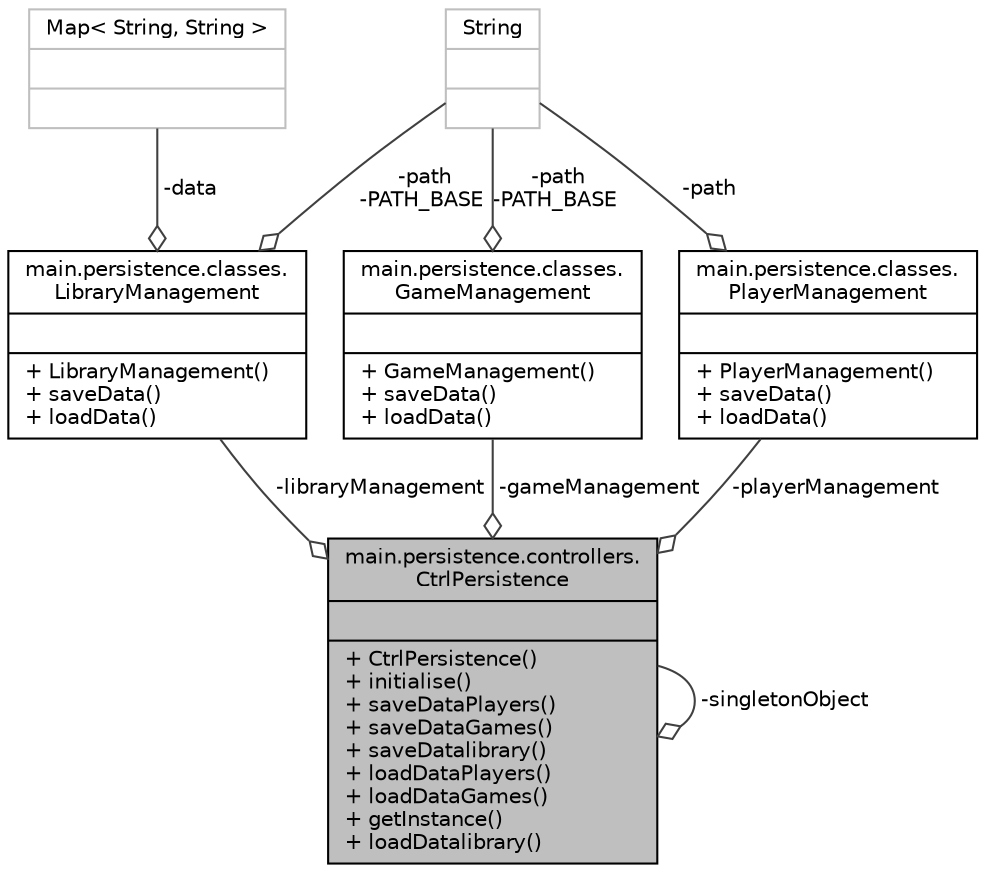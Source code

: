 digraph "main.persistence.controllers.CtrlPersistence"
{
 // INTERACTIVE_SVG=YES
 // LATEX_PDF_SIZE
  edge [fontname="Helvetica",fontsize="10",labelfontname="Helvetica",labelfontsize="10"];
  node [fontname="Helvetica",fontsize="10",shape=record];
  Node1 [label="{main.persistence.controllers.\lCtrlPersistence\n||+ CtrlPersistence()\l+ initialise()\l+ saveDataPlayers()\l+ saveDataGames()\l+ saveDatalibrary()\l+ loadDataPlayers()\l+ loadDataGames()\l+ getInstance()\l+ loadDatalibrary()\l}",height=0.2,width=0.4,color="black", fillcolor="grey75", style="filled", fontcolor="black",tooltip=" "];
  Node2 -> Node1 [color="grey25",fontsize="10",style="solid",label=" -playerManagement" ,arrowhead="odiamond",fontname="Helvetica"];
  Node2 [label="{main.persistence.classes.\lPlayerManagement\n||+ PlayerManagement()\l+ saveData()\l+ loadData()\l}",height=0.2,width=0.4,color="black", fillcolor="white", style="filled",URL="$classmain_1_1persistence_1_1classes_1_1PlayerManagement.html",tooltip=" "];
  Node3 -> Node2 [color="grey25",fontsize="10",style="solid",label=" -path" ,arrowhead="odiamond",fontname="Helvetica"];
  Node3 [label="{String\n||}",height=0.2,width=0.4,color="grey75", fillcolor="white", style="filled",tooltip=" "];
  Node1 -> Node1 [color="grey25",fontsize="10",style="solid",label=" -singletonObject" ,arrowhead="odiamond",fontname="Helvetica"];
  Node4 -> Node1 [color="grey25",fontsize="10",style="solid",label=" -libraryManagement" ,arrowhead="odiamond",fontname="Helvetica"];
  Node4 [label="{main.persistence.classes.\lLibraryManagement\n||+ LibraryManagement()\l+ saveData()\l+ loadData()\l}",height=0.2,width=0.4,color="black", fillcolor="white", style="filled",URL="$classmain_1_1persistence_1_1classes_1_1LibraryManagement.html",tooltip=" "];
  Node3 -> Node4 [color="grey25",fontsize="10",style="solid",label=" -path\n-PATH_BASE" ,arrowhead="odiamond",fontname="Helvetica"];
  Node5 -> Node4 [color="grey25",fontsize="10",style="solid",label=" -data" ,arrowhead="odiamond",fontname="Helvetica"];
  Node5 [label="{Map\< String, String \>\n||}",height=0.2,width=0.4,color="grey75", fillcolor="white", style="filled",tooltip=" "];
  Node6 -> Node1 [color="grey25",fontsize="10",style="solid",label=" -gameManagement" ,arrowhead="odiamond",fontname="Helvetica"];
  Node6 [label="{main.persistence.classes.\lGameManagement\n||+ GameManagement()\l+ saveData()\l+ loadData()\l}",height=0.2,width=0.4,color="black", fillcolor="white", style="filled",URL="$classmain_1_1persistence_1_1classes_1_1GameManagement.html",tooltip=" "];
  Node3 -> Node6 [color="grey25",fontsize="10",style="solid",label=" -path\n-PATH_BASE" ,arrowhead="odiamond",fontname="Helvetica"];
}

